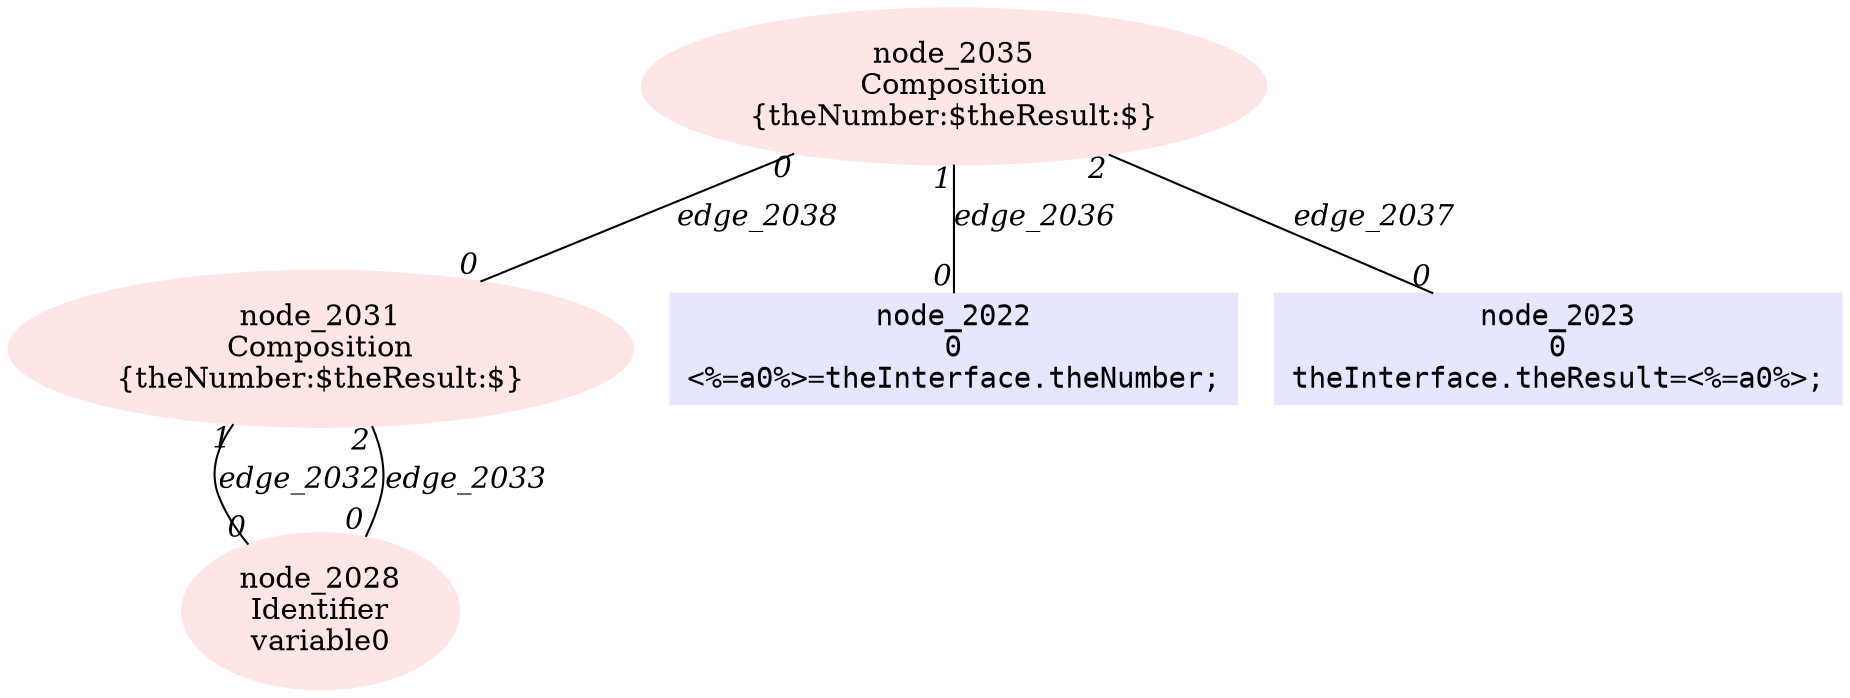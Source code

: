 digraph g{node_2028 [shape=ellipse, style=filled, color="0.0 0.1 1.0", label="node_2028
Identifier
variable0" ]
node_2031 [shape=ellipse, style=filled, color="0.0 0.1 1.0", label="node_2031
Composition
{theNumber:$theResult:$}" ]
node_2035 [shape=ellipse, style=filled, color="0.0 0.1 1.0", label="node_2035
Composition
{theNumber:$theResult:$}" ]
node_2022 [shape=box, style=filled, color="0.66 0.1 1.0", fontname="Courier", label="node_2022
0
<%=a0%>=theInterface.theNumber;
" ]
node_2023 [shape=box, style=filled, color="0.66 0.1 1.0", fontname="Courier", label="node_2023
0
theInterface.theResult=<%=a0%>;
" ]
node_2031 -> node_2028 [dir=none, arrowHead=none, fontname="Times-Italic", label="edge_2032",  headlabel="0", taillabel="1" ]
node_2031 -> node_2028 [dir=none, arrowHead=none, fontname="Times-Italic", label="edge_2033",  headlabel="0", taillabel="2" ]
node_2035 -> node_2022 [dir=none, arrowHead=none, fontname="Times-Italic", label="edge_2036",  headlabel="0", taillabel="1" ]
node_2035 -> node_2023 [dir=none, arrowHead=none, fontname="Times-Italic", label="edge_2037",  headlabel="0", taillabel="2" ]
node_2035 -> node_2031 [dir=none, arrowHead=none, fontname="Times-Italic", label="edge_2038",  headlabel="0", taillabel="0" ]
}
